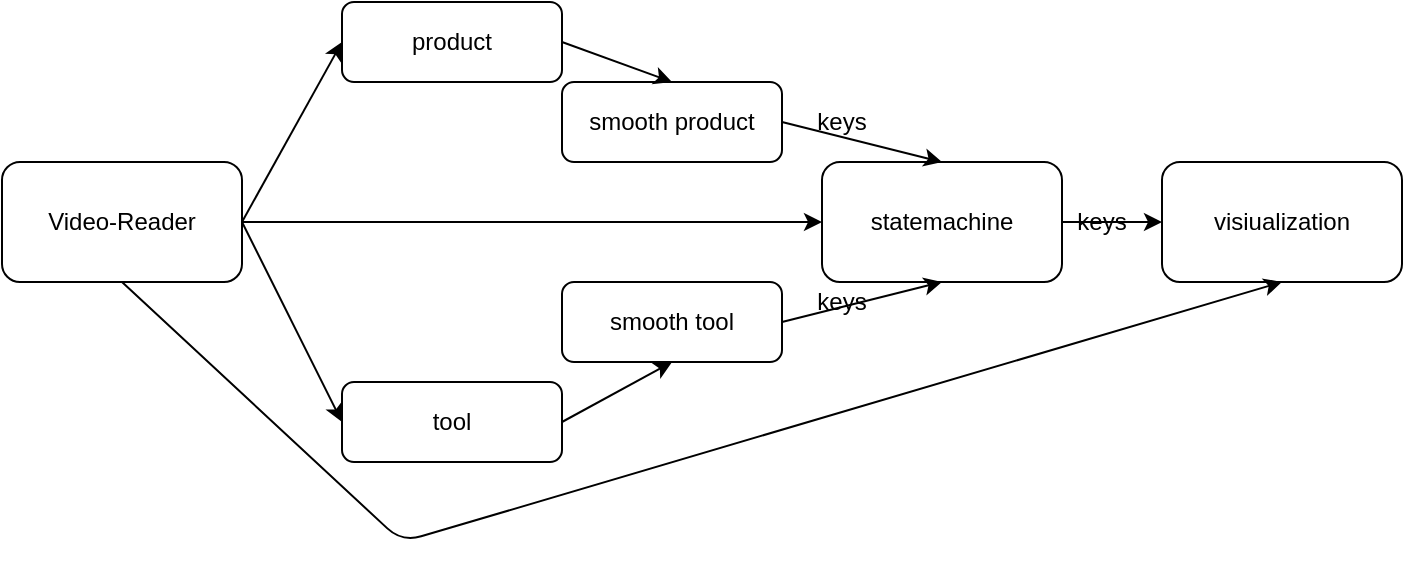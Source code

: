 <mxfile version="15.0.5" type="github">
  <diagram id="xtscK9WjyERpF1I-goba" name="Page-1">
    <mxGraphModel dx="1550" dy="832" grid="1" gridSize="10" guides="1" tooltips="1" connect="1" arrows="1" fold="1" page="1" pageScale="1" pageWidth="850" pageHeight="1100" math="0" shadow="0">
      <root>
        <mxCell id="0" />
        <mxCell id="1" parent="0" />
        <mxCell id="v2zS57Dw2yZGO_oqt7FS-2" value="Video-Reader" style="rounded=1;whiteSpace=wrap;html=1;" parent="1" vertex="1">
          <mxGeometry x="70" y="390" width="120" height="60" as="geometry" />
        </mxCell>
        <mxCell id="v2zS57Dw2yZGO_oqt7FS-3" value="" style="endArrow=classic;html=1;exitX=1;exitY=0.5;exitDx=0;exitDy=0;entryX=0;entryY=0.5;entryDx=0;entryDy=0;" parent="1" source="v2zS57Dw2yZGO_oqt7FS-2" target="v2zS57Dw2yZGO_oqt7FS-4" edge="1">
          <mxGeometry width="50" height="50" relative="1" as="geometry">
            <mxPoint x="80" y="450" as="sourcePoint" />
            <mxPoint x="280" y="370" as="targetPoint" />
          </mxGeometry>
        </mxCell>
        <mxCell id="v2zS57Dw2yZGO_oqt7FS-4" value="product" style="rounded=1;whiteSpace=wrap;html=1;" parent="1" vertex="1">
          <mxGeometry x="240" y="310" width="110" height="40" as="geometry" />
        </mxCell>
        <mxCell id="v2zS57Dw2yZGO_oqt7FS-5" value="" style="endArrow=classic;html=1;exitX=1;exitY=0.5;exitDx=0;exitDy=0;entryX=0;entryY=0.5;entryDx=0;entryDy=0;" parent="1" source="v2zS57Dw2yZGO_oqt7FS-2" target="v2zS57Dw2yZGO_oqt7FS-6" edge="1">
          <mxGeometry width="50" height="50" relative="1" as="geometry">
            <mxPoint x="80" y="450" as="sourcePoint" />
            <mxPoint x="240" y="420" as="targetPoint" />
          </mxGeometry>
        </mxCell>
        <mxCell id="v2zS57Dw2yZGO_oqt7FS-6" value="tool" style="rounded=1;whiteSpace=wrap;html=1;" parent="1" vertex="1">
          <mxGeometry x="240" y="500" width="110" height="40" as="geometry" />
        </mxCell>
        <mxCell id="v2zS57Dw2yZGO_oqt7FS-9" value="smooth product" style="rounded=1;whiteSpace=wrap;html=1;" parent="1" vertex="1">
          <mxGeometry x="350" y="350" width="110" height="40" as="geometry" />
        </mxCell>
        <mxCell id="v2zS57Dw2yZGO_oqt7FS-10" value="" style="endArrow=classic;html=1;exitX=1;exitY=0.5;exitDx=0;exitDy=0;entryX=0.5;entryY=0;entryDx=0;entryDy=0;" parent="1" source="v2zS57Dw2yZGO_oqt7FS-4" target="v2zS57Dw2yZGO_oqt7FS-9" edge="1">
          <mxGeometry width="50" height="50" relative="1" as="geometry">
            <mxPoint x="80" y="450" as="sourcePoint" />
            <mxPoint x="130" y="400" as="targetPoint" />
          </mxGeometry>
        </mxCell>
        <mxCell id="v2zS57Dw2yZGO_oqt7FS-11" value="smooth tool" style="rounded=1;whiteSpace=wrap;html=1;" parent="1" vertex="1">
          <mxGeometry x="350" y="450" width="110" height="40" as="geometry" />
        </mxCell>
        <mxCell id="v2zS57Dw2yZGO_oqt7FS-12" value="" style="endArrow=classic;html=1;exitX=1;exitY=0.5;exitDx=0;exitDy=0;entryX=0.5;entryY=1;entryDx=0;entryDy=0;" parent="1" source="v2zS57Dw2yZGO_oqt7FS-6" target="v2zS57Dw2yZGO_oqt7FS-11" edge="1">
          <mxGeometry width="50" height="50" relative="1" as="geometry">
            <mxPoint x="80" y="450" as="sourcePoint" />
            <mxPoint x="130" y="400" as="targetPoint" />
          </mxGeometry>
        </mxCell>
        <mxCell id="v2zS57Dw2yZGO_oqt7FS-14" value="statemachine" style="rounded=1;whiteSpace=wrap;html=1;" parent="1" vertex="1">
          <mxGeometry x="480" y="390" width="120" height="60" as="geometry" />
        </mxCell>
        <mxCell id="v2zS57Dw2yZGO_oqt7FS-15" value="" style="endArrow=classic;html=1;entryX=0;entryY=0.5;entryDx=0;entryDy=0;exitX=1;exitY=0.5;exitDx=0;exitDy=0;" parent="1" target="v2zS57Dw2yZGO_oqt7FS-14" edge="1" source="v2zS57Dw2yZGO_oqt7FS-2">
          <mxGeometry width="50" height="50" relative="1" as="geometry">
            <mxPoint x="160" y="420" as="sourcePoint" />
            <mxPoint x="130" y="400" as="targetPoint" />
          </mxGeometry>
        </mxCell>
        <mxCell id="v2zS57Dw2yZGO_oqt7FS-16" value="" style="endArrow=classic;html=1;entryX=0.5;entryY=0;entryDx=0;entryDy=0;exitX=1;exitY=0.5;exitDx=0;exitDy=0;" parent="1" target="v2zS57Dw2yZGO_oqt7FS-14" edge="1" source="v2zS57Dw2yZGO_oqt7FS-9">
          <mxGeometry width="50" height="50" relative="1" as="geometry">
            <mxPoint x="540" y="360" as="sourcePoint" />
            <mxPoint x="130" y="400" as="targetPoint" />
          </mxGeometry>
        </mxCell>
        <mxCell id="v2zS57Dw2yZGO_oqt7FS-17" value="" style="endArrow=classic;html=1;exitX=1;exitY=0.5;exitDx=0;exitDy=0;entryX=0.5;entryY=1;entryDx=0;entryDy=0;" parent="1" source="v2zS57Dw2yZGO_oqt7FS-11" target="v2zS57Dw2yZGO_oqt7FS-14" edge="1">
          <mxGeometry width="50" height="50" relative="1" as="geometry">
            <mxPoint x="80" y="450" as="sourcePoint" />
            <mxPoint x="130" y="400" as="targetPoint" />
          </mxGeometry>
        </mxCell>
        <mxCell id="v2zS57Dw2yZGO_oqt7FS-18" value="visiualization" style="rounded=1;whiteSpace=wrap;html=1;" parent="1" vertex="1">
          <mxGeometry x="650" y="390" width="120" height="60" as="geometry" />
        </mxCell>
        <mxCell id="v2zS57Dw2yZGO_oqt7FS-19" value="" style="endArrow=classic;html=1;exitX=1;exitY=0.5;exitDx=0;exitDy=0;entryX=0;entryY=0.5;entryDx=0;entryDy=0;" parent="1" source="v2zS57Dw2yZGO_oqt7FS-14" target="v2zS57Dw2yZGO_oqt7FS-18" edge="1">
          <mxGeometry width="50" height="50" relative="1" as="geometry">
            <mxPoint x="400" y="450" as="sourcePoint" />
            <mxPoint x="450" y="400" as="targetPoint" />
          </mxGeometry>
        </mxCell>
        <mxCell id="v2zS57Dw2yZGO_oqt7FS-20" value="keys" style="text;html=1;strokeColor=none;fillColor=none;align=center;verticalAlign=middle;whiteSpace=wrap;rounded=0;" parent="1" vertex="1">
          <mxGeometry x="600" y="410" width="40" height="20" as="geometry" />
        </mxCell>
        <mxCell id="v2zS57Dw2yZGO_oqt7FS-21" value="" style="endArrow=classic;html=1;exitX=0.5;exitY=1;exitDx=0;exitDy=0;entryX=0.5;entryY=1;entryDx=0;entryDy=0;" parent="1" source="v2zS57Dw2yZGO_oqt7FS-2" target="v2zS57Dw2yZGO_oqt7FS-18" edge="1">
          <mxGeometry width="50" height="50" relative="1" as="geometry">
            <mxPoint x="400" y="450" as="sourcePoint" />
            <mxPoint x="550" y="830" as="targetPoint" />
            <Array as="points">
              <mxPoint x="270" y="580" />
            </Array>
          </mxGeometry>
        </mxCell>
        <mxCell id="v2zS57Dw2yZGO_oqt7FS-22" value="keys" style="text;html=1;strokeColor=none;fillColor=none;align=center;verticalAlign=middle;whiteSpace=wrap;rounded=0;" parent="1" vertex="1">
          <mxGeometry x="470" y="360" width="40" height="20" as="geometry" />
        </mxCell>
        <mxCell id="v2zS57Dw2yZGO_oqt7FS-23" value="keys" style="text;html=1;strokeColor=none;fillColor=none;align=center;verticalAlign=middle;whiteSpace=wrap;rounded=0;" parent="1" vertex="1">
          <mxGeometry x="470" y="450" width="40" height="20" as="geometry" />
        </mxCell>
      </root>
    </mxGraphModel>
  </diagram>
</mxfile>
